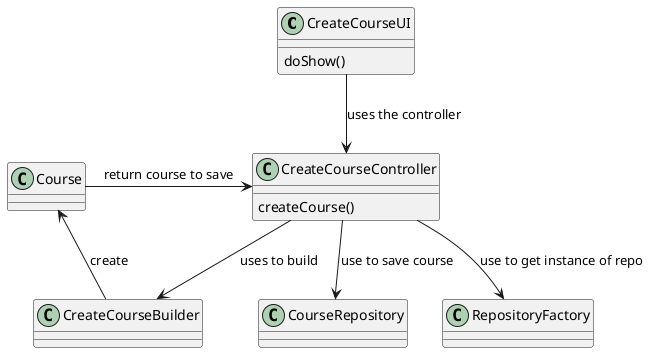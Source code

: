  @startuml

class CreateCourseUI  {
}

class CreateCourseController {
createCourse()
}

class CreateCourseBuilder {
}

class   CourseRepository {
}

class Course {
}

class RepositoryFactory {
}

CreateCourseUI : doShow()
CreateCourseUI -down-> CreateCourseController: uses the controller

CreateCourseController --> CreateCourseBuilder : uses to build
CreateCourseController --> RepositoryFactory : use to get instance of repo
CreateCourseController --> CourseRepository : use to save course
CreateCourseBuilder --> Course: create

Course -> CreateCourseController : return course to save


@enduml